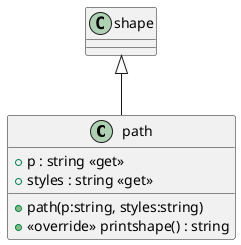 @startuml
class path {
    + p : string <<get>>
    + styles : string <<get>>
    + path(p:string, styles:string)
    + <<override>> printshape() : string
}
shape <|-- path
@enduml
